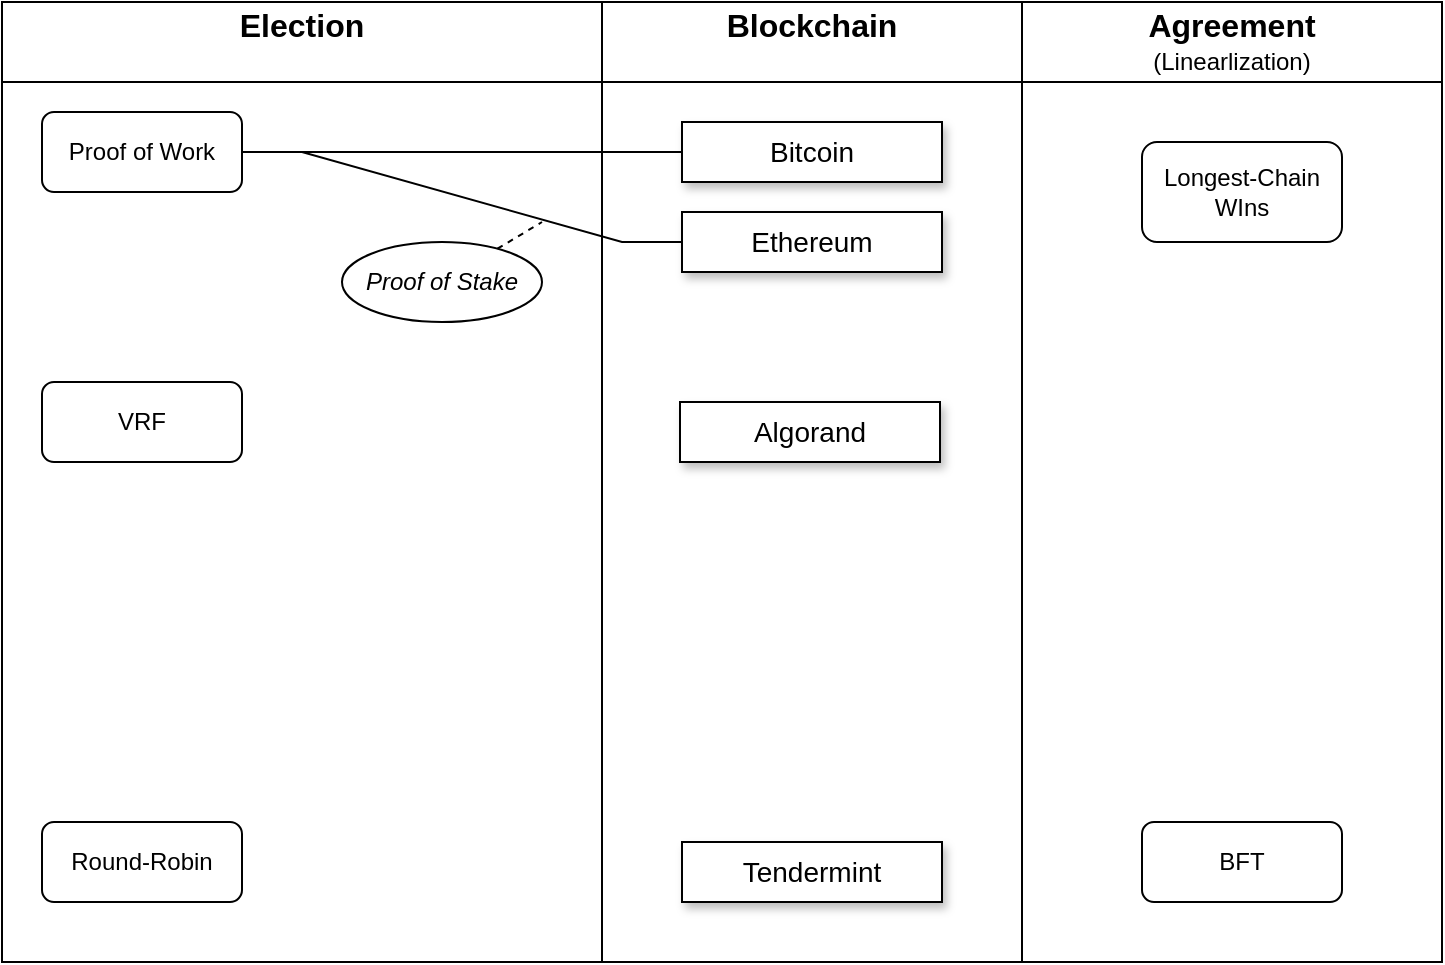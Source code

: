 <mxfile version="14.9.6" type="device" pages="2"><diagram id="rwwIfUaUBW5EKbOq6yEy" name="ページ1"><mxGraphModel dx="1088" dy="968" grid="1" gridSize="10" guides="1" tooltips="1" connect="1" arrows="1" fold="1" page="1" pageScale="1" pageWidth="827" pageHeight="1169" math="0" shadow="0"><root><mxCell id="0"/><mxCell id="1" parent="0"/><mxCell id="TB4wZ8xO7sPti65EbYIX-1" value="Election&#10;" style="swimlane;collapsible=0;fontSize=16;autosize=0;startSize=40;" parent="1" vertex="1"><mxGeometry x="10" y="10" width="300" height="480" as="geometry"/></mxCell><mxCell id="TB4wZ8xO7sPti65EbYIX-3" value="Proof of Work" style="rounded=1;whiteSpace=wrap;html=1;" parent="TB4wZ8xO7sPti65EbYIX-1" vertex="1"><mxGeometry x="20" y="55" width="100" height="40" as="geometry"/></mxCell><mxCell id="TB4wZ8xO7sPti65EbYIX-7" value="Proof of Stake" style="ellipse;whiteSpace=wrap;html=1;rounded=0;shadow=0;glass=0;fontSize=12;fontStyle=2" parent="TB4wZ8xO7sPti65EbYIX-1" vertex="1"><mxGeometry x="170" y="120" width="100" height="40" as="geometry"/></mxCell><mxCell id="TB4wZ8xO7sPti65EbYIX-9" value="Round-Robin" style="rounded=1;whiteSpace=wrap;html=1;" parent="TB4wZ8xO7sPti65EbYIX-1" vertex="1"><mxGeometry x="20" y="410" width="100" height="40" as="geometry"/></mxCell><mxCell id="TB4wZ8xO7sPti65EbYIX-15" value="VRF" style="rounded=1;whiteSpace=wrap;html=1;" parent="TB4wZ8xO7sPti65EbYIX-1" vertex="1"><mxGeometry x="20" y="190" width="100" height="40" as="geometry"/></mxCell><mxCell id="TB4wZ8xO7sPti65EbYIX-2" value="Agreement&#10;" style="swimlane;collapsible=0;fontSize=16;startSize=40;fontStyle=1" parent="1" vertex="1"><mxGeometry x="520" y="10" width="210" height="480" as="geometry"><mxRectangle x="380" y="10" width="90" height="23" as="alternateBounds"/></mxGeometry></mxCell><mxCell id="TB4wZ8xO7sPti65EbYIX-6" value="Longest-Chain WIns" style="rounded=1;whiteSpace=wrap;html=1;" parent="TB4wZ8xO7sPti65EbYIX-2" vertex="1"><mxGeometry x="60" y="70" width="100" height="50" as="geometry"/></mxCell><mxCell id="TB4wZ8xO7sPti65EbYIX-14" value="BFT" style="rounded=1;whiteSpace=wrap;html=1;" parent="TB4wZ8xO7sPti65EbYIX-2" vertex="1"><mxGeometry x="60" y="410" width="100" height="40" as="geometry"/></mxCell><mxCell id="TB4wZ8xO7sPti65EbYIX-19" value="(Linearlization)" style="text;html=1;strokeColor=none;fillColor=none;align=center;verticalAlign=middle;whiteSpace=wrap;rounded=0;shadow=0;glass=0;fontSize=12;" parent="TB4wZ8xO7sPti65EbYIX-2" vertex="1"><mxGeometry x="45" y="20" width="120" height="20" as="geometry"/></mxCell><mxCell id="TB4wZ8xO7sPti65EbYIX-4" value="Bitcoin" style="rounded=0;whiteSpace=wrap;html=1;fontSize=14;glass=0;shadow=1;" parent="1" vertex="1"><mxGeometry x="350" y="70" width="130" height="30" as="geometry"/></mxCell><mxCell id="TB4wZ8xO7sPti65EbYIX-5" value="Blockchain&#10;" style="swimlane;collapsible=0;fontSize=16;startSize=40;" parent="1" vertex="1"><mxGeometry x="310" y="10" width="210" height="480" as="geometry"><mxRectangle x="380" y="10" width="90" height="23" as="alternateBounds"/></mxGeometry></mxCell><mxCell id="TB4wZ8xO7sPti65EbYIX-8" value="Ethereum" style="rounded=0;whiteSpace=wrap;html=1;fontSize=14;glass=0;shadow=1;" parent="TB4wZ8xO7sPti65EbYIX-5" vertex="1"><mxGeometry x="40" y="105" width="130" height="30" as="geometry"/></mxCell><mxCell id="TB4wZ8xO7sPti65EbYIX-13" value="Tendermint" style="rounded=0;whiteSpace=wrap;html=1;fontSize=14;glass=0;shadow=1;" parent="TB4wZ8xO7sPti65EbYIX-5" vertex="1"><mxGeometry x="40" y="420" width="130" height="30" as="geometry"/></mxCell><mxCell id="TB4wZ8xO7sPti65EbYIX-16" value="Algorand" style="rounded=0;whiteSpace=wrap;html=1;fontSize=14;glass=0;shadow=1;" parent="TB4wZ8xO7sPti65EbYIX-5" vertex="1"><mxGeometry x="39" y="200" width="130" height="30" as="geometry"/></mxCell><mxCell id="TB4wZ8xO7sPti65EbYIX-10" style="edgeStyle=entityRelationEdgeStyle;rounded=0;orthogonalLoop=1;jettySize=auto;html=1;entryX=0;entryY=0.5;entryDx=0;entryDy=0;fontSize=14;endArrow=none;endFill=0;" parent="1" source="TB4wZ8xO7sPti65EbYIX-3" target="TB4wZ8xO7sPti65EbYIX-4" edge="1"><mxGeometry relative="1" as="geometry"/></mxCell><mxCell id="TB4wZ8xO7sPti65EbYIX-11" style="edgeStyle=entityRelationEdgeStyle;rounded=0;orthogonalLoop=1;jettySize=auto;html=1;entryX=0;entryY=0.5;entryDx=0;entryDy=0;fontSize=14;endArrow=none;endFill=0;" parent="1" source="TB4wZ8xO7sPti65EbYIX-3" target="TB4wZ8xO7sPti65EbYIX-8" edge="1"><mxGeometry relative="1" as="geometry"/></mxCell><mxCell id="TB4wZ8xO7sPti65EbYIX-12" style="rounded=0;orthogonalLoop=1;jettySize=auto;html=1;fontSize=14;endArrow=none;endFill=0;dashed=1;" parent="1" source="TB4wZ8xO7sPti65EbYIX-7" edge="1"><mxGeometry relative="1" as="geometry"><mxPoint x="280" y="120" as="targetPoint"/></mxGeometry></mxCell></root></mxGraphModel></diagram><diagram id="YblpoBdMToW83O3kIHtM" name="Consistency"><mxGraphModel dx="1086" dy="967" grid="1" gridSize="10" guides="1" tooltips="1" connect="1" arrows="1" fold="1" page="1" pageScale="1" pageWidth="827" pageHeight="1169" math="0" shadow="0"><root><mxCell id="Rp1bZE_Ud5hGrc5unlQk-0"/><mxCell id="Rp1bZE_Ud5hGrc5unlQk-1" parent="Rp1bZE_Ud5hGrc5unlQk-0"/><mxCell id="Rp1bZE_Ud5hGrc5unlQk-29" value="" style="shape=table;startSize=0;container=1;collapsible=0;childLayout=tableLayout;" vertex="1" parent="Rp1bZE_Ud5hGrc5unlQk-1"><mxGeometry x="10" y="10" width="390" height="160" as="geometry"/></mxCell><mxCell id="Rp1bZE_Ud5hGrc5unlQk-30" value="" style="shape=partialRectangle;collapsible=0;dropTarget=0;pointerEvents=0;fillColor=none;top=0;left=0;bottom=0;right=0;points=[[0,0.5],[1,0.5]];portConstraint=eastwest;" vertex="1" parent="Rp1bZE_Ud5hGrc5unlQk-29"><mxGeometry width="390" height="40" as="geometry"/></mxCell><mxCell id="Rp1bZE_Ud5hGrc5unlQk-31" value="Consistency Model" style="shape=partialRectangle;html=1;whiteSpace=wrap;connectable=0;overflow=hidden;top=0;left=0;bottom=0;right=0;pointerEvents=1;fontStyle=1;fontColor=#333333;strokeWidth=1;strokeColor=none;fillColor=none;" vertex="1" parent="Rp1bZE_Ud5hGrc5unlQk-30"><mxGeometry width="110" height="40" as="geometry"/></mxCell><mxCell id="Rp1bZE_Ud5hGrc5unlQk-32" value="Distributed System&lt;br&gt;&lt;span style=&quot;font-weight: normal&quot;&gt;(non-Byzantine)&lt;/span&gt;" style="shape=partialRectangle;html=1;whiteSpace=wrap;connectable=0;overflow=hidden;top=0;left=0;bottom=0;right=0;pointerEvents=1;fontStyle=1;strokeColor=#666666;fontColor=#333333;fillColor=none;" vertex="1" parent="Rp1bZE_Ud5hGrc5unlQk-30"><mxGeometry x="110" width="140" height="40" as="geometry"/></mxCell><mxCell id="Rp1bZE_Ud5hGrc5unlQk-33" value="Blockchain" style="shape=partialRectangle;html=1;whiteSpace=wrap;connectable=0;overflow=hidden;top=0;left=0;bottom=0;right=0;pointerEvents=1;fontStyle=1;strokeColor=#666666;fontColor=#333333;fillColor=none;" vertex="1" parent="Rp1bZE_Ud5hGrc5unlQk-30"><mxGeometry x="250" width="140" height="40" as="geometry"/></mxCell><mxCell id="Rp1bZE_Ud5hGrc5unlQk-34" value="" style="shape=partialRectangle;collapsible=0;dropTarget=0;pointerEvents=0;fillColor=none;top=0;left=0;bottom=0;right=0;points=[[0,0.5],[1,0.5]];portConstraint=eastwest;" vertex="1" parent="Rp1bZE_Ud5hGrc5unlQk-29"><mxGeometry y="40" width="390" height="40" as="geometry"/></mxCell><mxCell id="Rp1bZE_Ud5hGrc5unlQk-35" value="Sequential" style="shape=partialRectangle;html=1;whiteSpace=wrap;connectable=0;overflow=hidden;fillColor=none;top=0;left=0;bottom=0;right=0;pointerEvents=1;fontStyle=1;align=center;labelBorderColor=none;" vertex="1" parent="Rp1bZE_Ud5hGrc5unlQk-34"><mxGeometry width="110" height="40" as="geometry"/></mxCell><mxCell id="Rp1bZE_Ud5hGrc5unlQk-36" value="Raft, Paxos, ZAB" style="shape=partialRectangle;html=1;whiteSpace=wrap;connectable=0;overflow=hidden;fillColor=none;top=0;left=0;bottom=0;right=0;pointerEvents=1;align=center;" vertex="1" parent="Rp1bZE_Ud5hGrc5unlQk-34"><mxGeometry x="110" width="140" height="40" as="geometry"/></mxCell><mxCell id="Rp1bZE_Ud5hGrc5unlQk-37" value="BFT" style="shape=partialRectangle;html=1;whiteSpace=wrap;connectable=0;overflow=hidden;fillColor=none;top=0;left=0;bottom=0;right=0;pointerEvents=1;align=center;" vertex="1" parent="Rp1bZE_Ud5hGrc5unlQk-34"><mxGeometry x="250" width="140" height="40" as="geometry"/></mxCell><mxCell id="Rp1bZE_Ud5hGrc5unlQk-38" value="" style="shape=partialRectangle;collapsible=0;dropTarget=0;pointerEvents=0;fillColor=none;top=0;left=0;bottom=0;right=0;points=[[0,0.5],[1,0.5]];portConstraint=eastwest;" vertex="1" parent="Rp1bZE_Ud5hGrc5unlQk-29"><mxGeometry y="80" width="390" height="40" as="geometry"/></mxCell><mxCell id="Rp1bZE_Ud5hGrc5unlQk-39" value="Causal" style="shape=partialRectangle;html=1;whiteSpace=wrap;connectable=0;overflow=hidden;fillColor=none;top=0;left=0;bottom=0;right=0;pointerEvents=1;fontStyle=1;align=center;" vertex="1" parent="Rp1bZE_Ud5hGrc5unlQk-38"><mxGeometry width="110" height="40" as="geometry"/></mxCell><mxCell id="Rp1bZE_Ud5hGrc5unlQk-40" value="Version Vector" style="shape=partialRectangle;html=1;whiteSpace=wrap;connectable=0;overflow=hidden;fillColor=none;top=0;left=0;bottom=0;right=0;pointerEvents=1;align=center;" vertex="1" parent="Rp1bZE_Ud5hGrc5unlQk-38"><mxGeometry x="110" width="140" height="40" as="geometry"/></mxCell><mxCell id="Rp1bZE_Ud5hGrc5unlQk-41" value="DAG-based" style="shape=partialRectangle;html=1;whiteSpace=wrap;connectable=0;overflow=hidden;fillColor=none;top=0;left=0;bottom=0;right=0;pointerEvents=1;align=center;" vertex="1" parent="Rp1bZE_Ud5hGrc5unlQk-38"><mxGeometry x="250" width="140" height="40" as="geometry"/></mxCell><mxCell id="Rp1bZE_Ud5hGrc5unlQk-42" value="" style="shape=partialRectangle;collapsible=0;dropTarget=0;pointerEvents=0;fillColor=none;top=0;left=0;bottom=0;right=0;points=[[0,0.5],[1,0.5]];portConstraint=eastwest;" vertex="1" parent="Rp1bZE_Ud5hGrc5unlQk-29"><mxGeometry y="120" width="390" height="40" as="geometry"/></mxCell><mxCell id="Rp1bZE_Ud5hGrc5unlQk-43" value="&lt;i&gt;&lt;b&gt;Selective?&lt;/b&gt;&lt;/i&gt;" style="shape=partialRectangle;html=1;whiteSpace=wrap;connectable=0;overflow=hidden;fillColor=none;top=0;left=0;bottom=0;right=0;pointerEvents=1;align=center;" vertex="1" parent="Rp1bZE_Ud5hGrc5unlQk-42"><mxGeometry width="110" height="40" as="geometry"/></mxCell><mxCell id="Rp1bZE_Ud5hGrc5unlQk-44" value="?" style="shape=partialRectangle;html=1;whiteSpace=wrap;connectable=0;overflow=hidden;fillColor=none;top=0;left=0;bottom=0;right=0;pointerEvents=1;align=center;" vertex="1" parent="Rp1bZE_Ud5hGrc5unlQk-42"><mxGeometry x="110" width="140" height="40" as="geometry"/></mxCell><mxCell id="Rp1bZE_Ud5hGrc5unlQk-45" value="longest-history wins" style="shape=partialRectangle;html=1;whiteSpace=wrap;connectable=0;overflow=hidden;fillColor=none;top=0;left=0;bottom=0;right=0;pointerEvents=1;align=center;" vertex="1" parent="Rp1bZE_Ud5hGrc5unlQk-42"><mxGeometry x="250" width="140" height="40" as="geometry"/></mxCell></root></mxGraphModel></diagram></mxfile>
